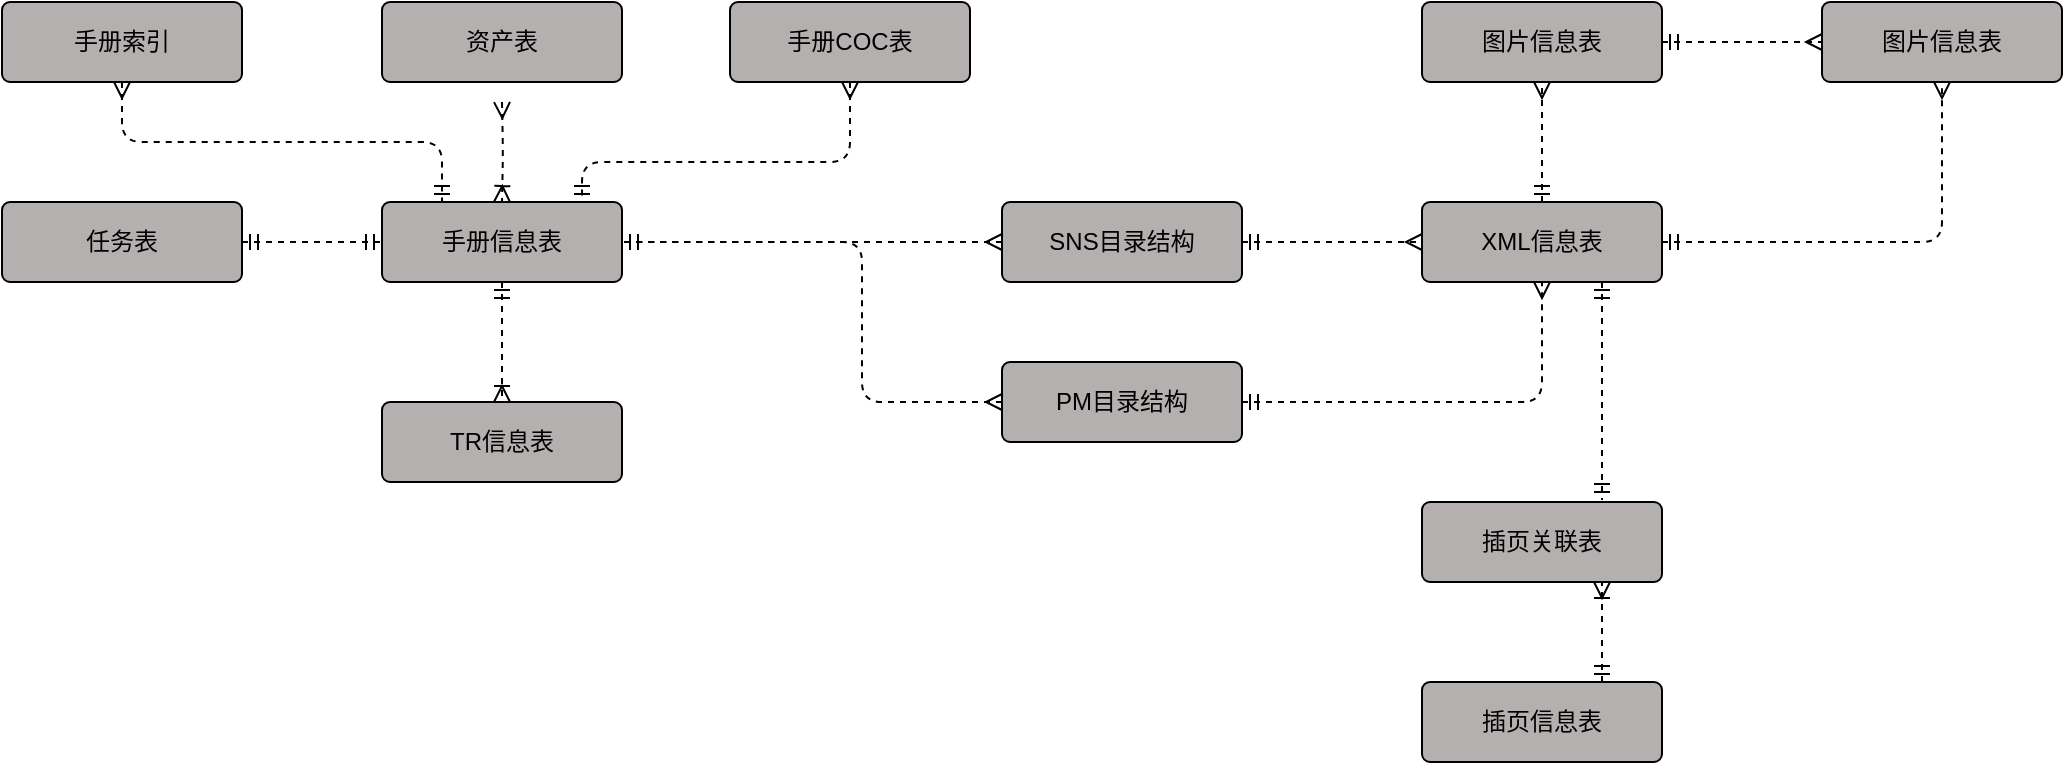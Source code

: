 <mxfile version="20.8.13" type="github">
  <diagram name="第 1 页" id="m6tsXBtOtZVhC4iY9ZGd">
    <mxGraphModel dx="450" dy="273" grid="1" gridSize="10" guides="1" tooltips="1" connect="1" arrows="1" fold="1" page="1" pageScale="1" pageWidth="827" pageHeight="1169" math="0" shadow="0">
      <root>
        <mxCell id="0" />
        <mxCell id="1" parent="0" />
        <mxCell id="i7sV4mJ3DL0peG9fB5IH-2" value="手册信息表" style="rounded=1;arcSize=10;whiteSpace=wrap;html=1;align=center;fillColor=#b5b0b0;" vertex="1" parent="1">
          <mxGeometry x="240" y="220" width="120" height="40" as="geometry" />
        </mxCell>
        <mxCell id="i7sV4mJ3DL0peG9fB5IH-4" value="资产表" style="rounded=1;arcSize=10;whiteSpace=wrap;html=1;align=center;fillColor=#b5b0b0;" vertex="1" parent="1">
          <mxGeometry x="240" y="120" width="120" height="40" as="geometry" />
        </mxCell>
        <mxCell id="i7sV4mJ3DL0peG9fB5IH-5" value="手册索引" style="rounded=1;arcSize=10;whiteSpace=wrap;html=1;align=center;fillColor=#b5b0b0;" vertex="1" parent="1">
          <mxGeometry x="50" y="120" width="120" height="40" as="geometry" />
        </mxCell>
        <mxCell id="i7sV4mJ3DL0peG9fB5IH-6" value="任务表" style="rounded=1;arcSize=10;whiteSpace=wrap;html=1;align=center;fillColor=#b5b0b0;" vertex="1" parent="1">
          <mxGeometry x="50" y="220" width="120" height="40" as="geometry" />
        </mxCell>
        <mxCell id="i7sV4mJ3DL0peG9fB5IH-8" value="TR信息表" style="rounded=1;arcSize=10;whiteSpace=wrap;html=1;align=center;fillColor=#b5b0b0;" vertex="1" parent="1">
          <mxGeometry x="240" y="320" width="120" height="40" as="geometry" />
        </mxCell>
        <mxCell id="i7sV4mJ3DL0peG9fB5IH-9" value="手册COC表" style="rounded=1;arcSize=10;whiteSpace=wrap;html=1;align=center;fillColor=#b5b0b0;" vertex="1" parent="1">
          <mxGeometry x="414" y="120" width="120" height="40" as="geometry" />
        </mxCell>
        <mxCell id="i7sV4mJ3DL0peG9fB5IH-17" value="" style="edgeStyle=orthogonalEdgeStyle;html=1;endArrow=ERoneToMany;startArrow=ERmany;labelBackgroundColor=none;fontFamily=Verdana;fontSize=12;align=left;dashed=1;startFill=0;entryX=0.5;entryY=0;entryDx=0;entryDy=0;" edge="1" parent="1" target="i7sV4mJ3DL0peG9fB5IH-2">
          <mxGeometry width="100" height="100" relative="1" as="geometry">
            <mxPoint x="300" y="170" as="sourcePoint" />
            <mxPoint x="250" y="100" as="targetPoint" />
          </mxGeometry>
        </mxCell>
        <mxCell id="i7sV4mJ3DL0peG9fB5IH-18" value="" style="edgeStyle=orthogonalEdgeStyle;html=1;endArrow=ERmandOne;startArrow=ERmany;labelBackgroundColor=none;fontFamily=Verdana;fontSize=12;align=left;exitX=0.5;exitY=1;dashed=1;exitDx=0;exitDy=0;startFill=0;entryX=0.25;entryY=0;entryDx=0;entryDy=0;endFill=0;" edge="1" parent="1" source="i7sV4mJ3DL0peG9fB5IH-5" target="i7sV4mJ3DL0peG9fB5IH-2">
          <mxGeometry width="100" height="100" relative="1" as="geometry">
            <mxPoint x="-97" y="-15" as="sourcePoint" />
            <mxPoint x="205" y="100" as="targetPoint" />
          </mxGeometry>
        </mxCell>
        <mxCell id="i7sV4mJ3DL0peG9fB5IH-19" value="" style="edgeStyle=orthogonalEdgeStyle;html=1;endArrow=ERmandOne;startArrow=ERmany;labelBackgroundColor=none;fontFamily=Verdana;fontSize=12;align=left;exitX=0.5;exitY=1;dashed=1;exitDx=0;exitDy=0;startFill=0;entryX=0.93;entryY=-0.071;entryDx=0;entryDy=0;entryPerimeter=0;endFill=0;" edge="1" parent="1" source="i7sV4mJ3DL0peG9fB5IH-9">
          <mxGeometry width="100" height="100" relative="1" as="geometry">
            <mxPoint x="452.6" y="-51.45" as="sourcePoint" />
            <mxPoint x="340.0" y="220.0" as="targetPoint" />
            <Array as="points">
              <mxPoint x="474" y="200" />
              <mxPoint x="340" y="200" />
            </Array>
          </mxGeometry>
        </mxCell>
        <mxCell id="i7sV4mJ3DL0peG9fB5IH-20" style="edgeStyle=orthogonalEdgeStyle;html=1;entryX=0;entryY=0.5;labelBackgroundColor=none;startArrow=ERmandOne;endArrow=ERmandOne;fontFamily=Verdana;fontSize=12;align=left;exitX=1;exitY=0.5;exitDx=0;exitDy=0;entryDx=0;entryDy=0;dashed=1;endFill=0;" edge="1" parent="1" source="i7sV4mJ3DL0peG9fB5IH-6" target="i7sV4mJ3DL0peG9fB5IH-2">
          <mxGeometry relative="1" as="geometry">
            <mxPoint x="60" y="125" as="sourcePoint" />
            <mxPoint x="160" y="125" as="targetPoint" />
          </mxGeometry>
        </mxCell>
        <mxCell id="i7sV4mJ3DL0peG9fB5IH-21" value="" style="edgeStyle=orthogonalEdgeStyle;html=1;endArrow=ERoneToMany;startArrow=ERmandOne;labelBackgroundColor=none;fontFamily=Verdana;fontSize=12;align=left;exitX=0.5;exitY=1;entryX=0.5;entryY=0;dashed=1;exitDx=0;exitDy=0;entryDx=0;entryDy=0;" edge="1" parent="1" source="i7sV4mJ3DL0peG9fB5IH-2" target="i7sV4mJ3DL0peG9fB5IH-8">
          <mxGeometry width="100" height="100" relative="1" as="geometry">
            <mxPoint x="250" y="150" as="sourcePoint" />
            <mxPoint x="250" y="250" as="targetPoint" />
          </mxGeometry>
        </mxCell>
        <mxCell id="i7sV4mJ3DL0peG9fB5IH-22" value="SNS目录结构" style="rounded=1;arcSize=10;whiteSpace=wrap;html=1;align=center;fillColor=#b5b0b0;" vertex="1" parent="1">
          <mxGeometry x="550" y="220" width="120" height="40" as="geometry" />
        </mxCell>
        <mxCell id="i7sV4mJ3DL0peG9fB5IH-23" value="PM目录结构" style="rounded=1;arcSize=10;whiteSpace=wrap;html=1;align=center;fillColor=#b5b0b0;" vertex="1" parent="1">
          <mxGeometry x="550" y="300" width="120" height="40" as="geometry" />
        </mxCell>
        <mxCell id="i7sV4mJ3DL0peG9fB5IH-24" value="" style="edgeStyle=orthogonalEdgeStyle;html=1;endArrow=ERmandOne;startArrow=ERmany;labelBackgroundColor=none;fontFamily=Verdana;fontSize=12;align=left;exitX=0;exitY=0.5;dashed=1;exitDx=0;exitDy=0;startFill=0;entryX=1;entryY=0.5;entryDx=0;entryDy=0;endFill=0;" edge="1" parent="1" source="i7sV4mJ3DL0peG9fB5IH-22" target="i7sV4mJ3DL0peG9fB5IH-2">
          <mxGeometry width="100" height="100" relative="1" as="geometry">
            <mxPoint x="484" y="170" as="sourcePoint" />
            <mxPoint x="350.0" y="230" as="targetPoint" />
            <Array as="points">
              <mxPoint x="550" y="240" />
            </Array>
          </mxGeometry>
        </mxCell>
        <mxCell id="i7sV4mJ3DL0peG9fB5IH-25" value="" style="edgeStyle=orthogonalEdgeStyle;html=1;endArrow=ERmandOne;startArrow=ERmany;labelBackgroundColor=none;fontFamily=Verdana;fontSize=12;align=left;dashed=1;startFill=0;entryX=1;entryY=0.5;entryDx=0;entryDy=0;endFill=0;" edge="1" parent="1" source="i7sV4mJ3DL0peG9fB5IH-23" target="i7sV4mJ3DL0peG9fB5IH-2">
          <mxGeometry width="100" height="100" relative="1" as="geometry">
            <mxPoint x="560" y="250" as="sourcePoint" />
            <mxPoint x="370.0" y="250" as="targetPoint" />
            <Array as="points">
              <mxPoint x="480" y="320" />
              <mxPoint x="480" y="240" />
            </Array>
          </mxGeometry>
        </mxCell>
        <mxCell id="i7sV4mJ3DL0peG9fB5IH-26" value="XML信息表" style="rounded=1;arcSize=10;whiteSpace=wrap;html=1;align=center;fillColor=#b5b0b0;" vertex="1" parent="1">
          <mxGeometry x="760" y="220" width="120" height="40" as="geometry" />
        </mxCell>
        <mxCell id="i7sV4mJ3DL0peG9fB5IH-27" value="" style="edgeStyle=orthogonalEdgeStyle;html=1;endArrow=ERmany;startArrow=ERmandOne;labelBackgroundColor=none;fontFamily=Verdana;fontSize=12;align=left;exitX=1;exitY=0.5;exitDx=0;exitDy=0;dashed=1;endFill=0;entryX=0;entryY=0.5;entryDx=0;entryDy=0;" edge="1" parent="1" source="i7sV4mJ3DL0peG9fB5IH-22" target="i7sV4mJ3DL0peG9fB5IH-26">
          <mxGeometry width="100" height="100" relative="1" as="geometry">
            <mxPoint x="660" y="55" as="sourcePoint" />
            <mxPoint x="710" y="55" as="targetPoint" />
          </mxGeometry>
        </mxCell>
        <mxCell id="i7sV4mJ3DL0peG9fB5IH-28" value="图片信息表" style="rounded=1;arcSize=10;whiteSpace=wrap;html=1;align=center;fillColor=#b5b0b0;" vertex="1" parent="1">
          <mxGeometry x="760" y="120" width="120" height="40" as="geometry" />
        </mxCell>
        <mxCell id="i7sV4mJ3DL0peG9fB5IH-29" value="" style="edgeStyle=orthogonalEdgeStyle;html=1;endArrow=ERmany;startArrow=ERmandOne;labelBackgroundColor=none;fontFamily=Verdana;fontSize=12;align=left;exitX=0.5;exitY=0;exitDx=0;exitDy=0;dashed=1;endFill=0;" edge="1" parent="1" source="i7sV4mJ3DL0peG9fB5IH-26" target="i7sV4mJ3DL0peG9fB5IH-28">
          <mxGeometry width="100" height="100" relative="1" as="geometry">
            <mxPoint x="775" y="20" as="sourcePoint" />
            <mxPoint x="775" y="-60" as="targetPoint" />
          </mxGeometry>
        </mxCell>
        <mxCell id="i7sV4mJ3DL0peG9fB5IH-30" value="图片信息表" style="rounded=1;arcSize=10;whiteSpace=wrap;html=1;align=center;fillColor=#b5b0b0;" vertex="1" parent="1">
          <mxGeometry x="960" y="120" width="120" height="40" as="geometry" />
        </mxCell>
        <mxCell id="i7sV4mJ3DL0peG9fB5IH-31" value="" style="edgeStyle=orthogonalEdgeStyle;html=1;endArrow=ERmany;startArrow=ERmandOne;labelBackgroundColor=none;fontFamily=Verdana;fontSize=12;align=left;entryX=0;entryY=0.5;entryDx=0;entryDy=0;dashed=1;endFill=0;exitX=1;exitY=0.5;exitDx=0;exitDy=0;" edge="1" parent="1" source="i7sV4mJ3DL0peG9fB5IH-28" target="i7sV4mJ3DL0peG9fB5IH-30">
          <mxGeometry width="100" height="100" relative="1" as="geometry">
            <mxPoint x="840" y="-95" as="sourcePoint" />
            <mxPoint x="990" y="-95" as="targetPoint" />
          </mxGeometry>
        </mxCell>
        <mxCell id="i7sV4mJ3DL0peG9fB5IH-32" value="" style="edgeStyle=orthogonalEdgeStyle;html=1;endArrow=ERmany;startArrow=ERmandOne;labelBackgroundColor=none;fontFamily=Verdana;fontSize=12;align=left;entryX=0.5;entryY=1;entryDx=0;entryDy=0;dashed=1;endFill=0;exitX=1;exitY=0.5;exitDx=0;exitDy=0;" edge="1" parent="1" source="i7sV4mJ3DL0peG9fB5IH-26" target="i7sV4mJ3DL0peG9fB5IH-30">
          <mxGeometry width="100" height="100" relative="1" as="geometry">
            <mxPoint x="890" y="150" as="sourcePoint" />
            <mxPoint x="970" y="150" as="targetPoint" />
          </mxGeometry>
        </mxCell>
        <mxCell id="i7sV4mJ3DL0peG9fB5IH-33" value="插页关联表" style="rounded=1;arcSize=10;whiteSpace=wrap;html=1;align=center;fillColor=#b5b0b0;" vertex="1" parent="1">
          <mxGeometry x="760" y="370" width="120" height="40" as="geometry" />
        </mxCell>
        <mxCell id="i7sV4mJ3DL0peG9fB5IH-34" value="" style="edgeStyle=orthogonalEdgeStyle;html=1;endArrow=ERmany;startArrow=ERmandOne;labelBackgroundColor=none;fontFamily=Verdana;fontSize=12;align=left;exitX=1;exitY=0.5;exitDx=0;exitDy=0;dashed=1;endFill=0;entryX=0.5;entryY=1;entryDx=0;entryDy=0;" edge="1" parent="1" source="i7sV4mJ3DL0peG9fB5IH-23" target="i7sV4mJ3DL0peG9fB5IH-26">
          <mxGeometry width="100" height="100" relative="1" as="geometry">
            <mxPoint x="680" y="250" as="sourcePoint" />
            <mxPoint x="770" y="250" as="targetPoint" />
          </mxGeometry>
        </mxCell>
        <mxCell id="i7sV4mJ3DL0peG9fB5IH-35" value="" style="edgeStyle=orthogonalEdgeStyle;html=1;endArrow=ERmandOne;startArrow=ERmandOne;labelBackgroundColor=none;fontFamily=Verdana;fontSize=12;align=left;endFill=0;dashed=1;exitX=0.75;exitY=1;exitDx=0;exitDy=0;" edge="1" parent="1" source="i7sV4mJ3DL0peG9fB5IH-26">
          <mxGeometry width="100" height="100" relative="1" as="geometry">
            <mxPoint x="840" y="55" as="sourcePoint" />
            <mxPoint x="850" y="369" as="targetPoint" />
            <Array as="points">
              <mxPoint x="850" y="369" />
            </Array>
          </mxGeometry>
        </mxCell>
        <mxCell id="i7sV4mJ3DL0peG9fB5IH-37" value="插页信息表" style="rounded=1;arcSize=10;whiteSpace=wrap;html=1;align=center;fillColor=#b5b0b0;" vertex="1" parent="1">
          <mxGeometry x="760" y="460" width="120" height="40" as="geometry" />
        </mxCell>
        <mxCell id="i7sV4mJ3DL0peG9fB5IH-38" value="" style="edgeStyle=orthogonalEdgeStyle;html=1;endArrow=ERoneToMany;startArrow=ERmandOne;labelBackgroundColor=none;fontFamily=Verdana;fontSize=12;align=left;exitX=0.75;exitY=0;entryX=0.75;entryY=1;dashed=1;exitDx=0;exitDy=0;entryDx=0;entryDy=0;" edge="1" parent="1" source="i7sV4mJ3DL0peG9fB5IH-37" target="i7sV4mJ3DL0peG9fB5IH-33">
          <mxGeometry width="100" height="100" relative="1" as="geometry">
            <mxPoint x="630" y="425" as="sourcePoint" />
            <mxPoint x="810" y="425" as="targetPoint" />
          </mxGeometry>
        </mxCell>
      </root>
    </mxGraphModel>
  </diagram>
</mxfile>
